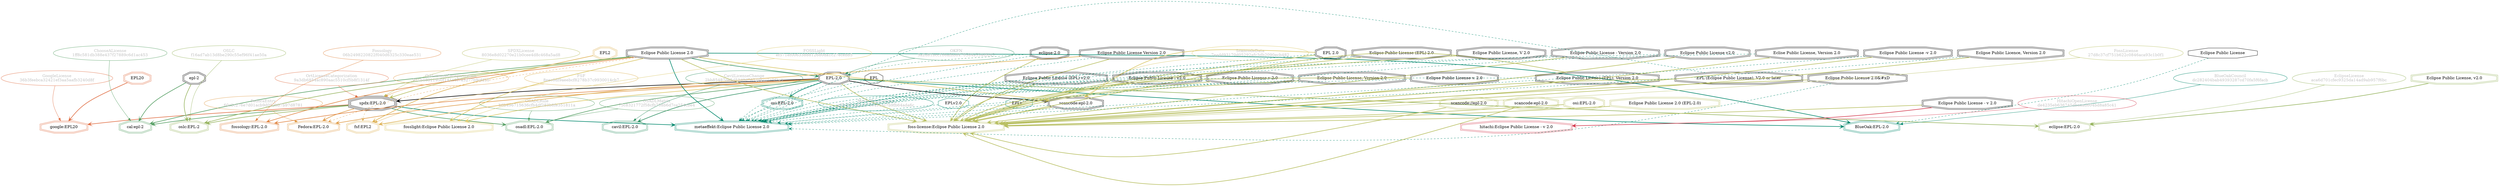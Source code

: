 strict digraph {
    node [shape=box];
    graph [splines=curved];
    1560 [label="SPDXLicense\n8036e8d02270e21b0cee4d8c468a5ad8"
         ,fontcolor=gray
         ,color="#b8bf62"
         ,fillcolor="beige;1"
         ,shape=ellipse];
    1561 [label="spdx:EPL-2.0"
         ,shape=tripleoctagon];
    1562 [label="EPL-2.0"
         ,shape=doubleoctagon];
    1563 [label="Eclipse Public License 2.0"
         ,shape=doubleoctagon];
    5653 [label="GoogleLicense\n36b3feebca32421ef3aa5aafb3240d8f"
         ,fontcolor=gray
         ,color="#e06f45"
         ,fillcolor="beige;1"
         ,shape=ellipse];
    5654 [label="google:EPL20"
         ,color="#e06f45"
         ,shape=doubleoctagon];
    5655 [label=EPL20
         ,color="#e06f45"
         ,shape=doubleoctagon];
    6323 [label="FedoraEntry\n60c2c276e7d01acb9d092bb7b97d8781"
         ,fontcolor=gray
         ,color="#e09d4b"
         ,fillcolor="beige;1"
         ,shape=ellipse];
    6324 [label="Fedora:EPL-2.0"
         ,color="#e09d4b"
         ,shape=doubleoctagon];
    9390 [label="Eclipse Public License"
         ,shape=octagon];
    9392 [label="BlueOakCouncil\ndc282404bab49393287cd70fa5f6facb"
         ,fontcolor=gray
         ,color="#00876c"
         ,fillcolor="beige;1"
         ,shape=ellipse];
    9393 [label="BlueOak:EPL-2.0"
         ,color="#00876c"
         ,shape=doubleoctagon];
    9539 [label="OSADLRule\nb6b496715636cfb4df283b8fe351811a"
         ,fontcolor=gray
         ,color="#58a066"
         ,fillcolor="beige;1"
         ,shape=ellipse];
    9540 [label="osadl:EPL-2.0"
         ,color="#58a066"
         ,shape=doubleoctagon];
    9850 [label="OSADLMatrix\n75c8321772f58cfb758b6d7ca254cbe4"
         ,fontcolor=gray
         ,color="#58a066"
         ,fillcolor="beige;1"
         ,shape=ellipse];
    10153 [label=EPL,shape=octagon];
    10157 [label="FSF\n8eec6df9aeebcf8278b37c9930014cb7"
          ,fontcolor=gray
          ,color="#deb256"
          ,fillcolor="beige;1"
          ,shape=ellipse];
    10158 [label="fsf:EPL2"
          ,color="#deb256"
          ,shape=doubleoctagon];
    10159 [label=EPL2
          ,color="#deb256"
          ,shape=doubleoctagon];
    10160 [label="Eclipse Public License Version 2.0"
          ,shape=doubleoctagon];
    10926 [label="ChooseALicense\n1ff8c581db388e437f27889c6d1ac453"
          ,fontcolor=gray
          ,color="#58a066"
          ,fillcolor="beige;1"
          ,shape=ellipse];
    10927 [label="cal:epl-2"
          ,color="#58a066"
          ,shape=doubleoctagon];
    10928 [label="epl-2"
          ,shape=doubleoctagon];
    15200 [label="ScancodeData\n7eadd93170d05292afc3db2090ecb482"
          ,fontcolor=gray
          ,color="#dac767"
          ,fillcolor="beige;1"
          ,shape=ellipse];
    15201 [label="scancode:epl-2.0"
          ,shape=doubleoctagon];
    15202 [label="EPL 2.0"
          ,shape=doubleoctagon];
    25877 [label="OSLC\nf16ad7ab13d8be290c55ef96f41ae50a"
          ,fontcolor=gray
          ,color="#98b561"
          ,fillcolor="beige;1"
          ,shape=ellipse];
    25878 [label="oslc:EPL-2"
          ,color="#98b561"
          ,shape=doubleoctagon];
    27781 [label="Fossology\n06b2498220822f040d6325c330eae531"
          ,fontcolor=gray
          ,color="#e18745"
          ,fillcolor="beige;1"
          ,shape=ellipse];
    27782 [label="fossology:EPL-2.0"
          ,color="#e18745"
          ,shape=doubleoctagon];
    28290 [label="OKFN\n3a2d81bcc166afbb8470584a534dfd45"
          ,fontcolor=gray
          ,color="#379469"
          ,fillcolor="beige;1"
          ,shape=ellipse];
    28291 [label="eclipse-2.0"
          ,shape=doubleoctagon];
    28668 [label="OrtLicenseCategorization\n9a3db6854ac890aac5510cf5b8f1314f"
          ,fontcolor=gray
          ,color="#e06f45"
          ,fillcolor="beige;1"
          ,shape=ellipse];
    35443 [label="OrtLicenseCategorization\n951b48811950f141e0f743277b9c6f15"
          ,fontcolor=gray
          ,color="#e09d4b"
          ,fillcolor="beige;1"
          ,shape=ellipse];
    36772 [label="CavilLicenseChange\n2bb85487de5d53d8d76729bcc1e9f2e3"
          ,fontcolor=gray
          ,color="#379469"
          ,fillcolor="beige;1"
          ,shape=ellipse];
    36773 [label="cavil:EPL-2.0"
          ,color="#379469"
          ,shape=doubleoctagon];
    41745 [label="MetaeffektLicense\ne7b427cd1cc37d6491ac7b9fb64ada6c"
          ,fontcolor=gray
          ,color="#00876c"
          ,fillcolor="beige;1"
          ,shape=ellipse];
    41746 [label="metaeffekt:Eclipse Public License 2.0"
          ,color="#00876c"
          ,shape=doubleoctagon];
    41747 [label="Eclipse Public License (EPL) v2.0"
          ,shape=doubleoctagon];
    41748 [label="Eclipse Public License - Version 2.0"
          ,shape=doubleoctagon];
    41749 [label="Eclipse Public License 2.0&#xD"
          ,shape=doubleoctagon];
    41750 [label="Eclipse Public License v2.0"
          ,shape=doubleoctagon];
    41751 [label="Eclipse Public License, Version 2.0"
          ,shape=doubleoctagon];
    41752 [label="Eclipse Public License (EPL) 2.0"
          ,shape=doubleoctagon];
    41753 [label="Eclipse Public License (EPL), Version 2.0"
          ,shape=doubleoctagon];
    41754 [label="Eclise Public License, Version 2.0"
          ,shape=doubleoctagon];
    41755 [label="EPL (Eclipse Public License), V2.0 or later"
          ,shape=doubleoctagon];
    41756 [label="EPLv2.0"
          ,color="#00876c"
          ,shape=octagon];
    41757 [label=EPLv´´
          ,color="#00876c"
          ,shape=octagon];
    41758 [label="Eclipse Public Licence, Version 2.0"
          ,shape=doubleoctagon];
    41759 [label="Eclipse Public License - v2.0"
          ,shape=doubleoctagon];
    41760 [label="Eclipse Public License -v 2.0"
          ,shape=doubleoctagon];
    41761 [label="Eclipse Public License v 2.0"
          ,shape=doubleoctagon];
    41762 [label="Eclipse Public License, V 2.0"
          ,shape=doubleoctagon];
    41763 [label="Eclipse Public License v. 2.0"
          ,shape=doubleoctagon];
    41764 [label="osi:EPL-2.0"
          ,color="#00876c"
          ,shape=doubleoctagon];
    50478 [label="FossLicense\n27d8c37cf751b622c0846aca93c1b0f1"
          ,fontcolor=gray
          ,color="#b8bf62"
          ,fillcolor="beige;1"
          ,shape=ellipse];
    50479 [label="foss-license:Eclipse Public License 2.0"
          ,color="#b8bf62"
          ,shape=doubleoctagon];
    50480 [label="Eclipse Public License - v 2.0"
          ,shape=doubleoctagon];
    50481 [label="scancode://epl-2.0"
          ,color="#b8bf62"
          ,shape=doubleoctagon];
    50482 [label="scancode:epl-2.0"
          ,color="#b8bf62"
          ,shape=doubleoctagon];
    50483 [label="osi:EPL-2.0"
          ,color="#b8bf62"
          ,shape=doubleoctagon];
    50484 [label="Eclipse Public License 2.0 (EPL-2.0)"
          ,color="#b8bf62"
          ,shape=doubleoctagon];
    51191 [label="FOSSLight\nef571ef0063388812680da1c27ecebb5"
          ,fontcolor=gray
          ,color="#dac767"
          ,fillcolor="beige;1"
          ,shape=ellipse];
    51192 [label="fosslight:Eclipse Public License 2.0"
          ,color="#dac767"
          ,shape=doubleoctagon];
    53702 [label="HitachiOpenLicense\nde4235eb636745dbaaad604bd8a85c41"
          ,fontcolor=gray
          ,color="#d43d51"
          ,fillcolor="beige;1"
          ,shape=ellipse];
    53703 [label="hitachi:Eclipse Public License - v 2.0"
          ,color="#d43d51"
          ,shape=doubleoctagon];
    54273 [label="EclipseLicense\naca6d701cfec9325da14ad9ab957f6bc"
          ,fontcolor=gray
          ,color="#98b561"
          ,fillcolor="beige;1"
          ,shape=ellipse];
    54274 [label="eclipse:EPL-2.0"
          ,color="#98b561"
          ,shape=doubleoctagon];
    54275 [label="Eclipse Public License, v2.0"
          ,color="#98b561"
          ,shape=doubleoctagon];
    1560 -> 1561 [weight=0.5
                 ,color="#b8bf62"];
    1561 -> 5654 [style=bold
                 ,arrowhead=vee
                 ,weight=0.7
                 ,color="#e06f45"];
    1561 -> 6324 [style=bold
                 ,arrowhead=vee
                 ,weight=0.7
                 ,color="#e09d4b"];
    1561 -> 9540 [style=bold
                 ,arrowhead=vee
                 ,weight=0.7
                 ,color="#58a066"];
    1561 -> 10158 [style=dashed
                  ,arrowhead=vee
                  ,weight=0.5
                  ,color="#deb256"];
    1561 -> 10927 [style=bold
                  ,arrowhead=vee
                  ,weight=0.7
                  ,color="#58a066"];
    1561 -> 25878 [style=bold
                  ,arrowhead=vee
                  ,weight=0.7
                  ,color="#98b561"];
    1561 -> 41746 [style=bold
                  ,arrowhead=vee
                  ,weight=0.7
                  ,color="#00876c"];
    1562 -> 1561 [style=bold
                 ,arrowhead=vee
                 ,weight=0.7];
    1562 -> 6324 [style=bold
                 ,arrowhead=vee
                 ,weight=0.7
                 ,color="#e09d4b"];
    1562 -> 6324 [style=bold
                 ,arrowhead=vee
                 ,weight=0.7
                 ,color="#e09d4b"];
    1562 -> 9393 [style=bold
                 ,arrowhead=vee
                 ,weight=0.7
                 ,color="#00876c"];
    1562 -> 9540 [style=bold
                 ,arrowhead=vee
                 ,weight=0.7
                 ,color="#58a066"];
    1562 -> 15201 [style=bold
                  ,arrowhead=vee
                  ,weight=0.7];
    1562 -> 27782 [style=bold
                  ,arrowhead=vee
                  ,weight=0.7
                  ,color="#e18745"];
    1562 -> 36773 [style=bold
                  ,arrowhead=vee
                  ,weight=0.7
                  ,color="#379469"];
    1562 -> 36773 [style=bold
                  ,arrowhead=vee
                  ,weight=0.7
                  ,color="#379469"];
    1562 -> 41746 [style=dashed
                  ,arrowhead=vee
                  ,weight=0.5
                  ,color="#00876c"];
    1562 -> 41764 [style=bold
                  ,arrowhead=vee
                  ,weight=0.7
                  ,color="#00876c"];
    1562 -> 50479 [style=bold
                  ,arrowhead=vee
                  ,weight=0.7
                  ,color="#b8bf62"];
    1562 -> 51192 [style=bold
                  ,arrowhead=vee
                  ,weight=0.7
                  ,color="#dac767"];
    1562 -> 54274 [style=bold
                  ,arrowhead=vee
                  ,weight=0.7
                  ,color="#98b561"];
    1563 -> 1561 [style=bold
                 ,arrowhead=vee
                 ,weight=0.7
                 ,color="#b8bf62"];
    1563 -> 1562 [style=bold
                 ,arrowhead=vee
                 ,weight=0.7
                 ,color="#379469"];
    1563 -> 6324 [style=dashed
                 ,arrowhead=vee
                 ,weight=0.5
                 ,color="#e09d4b"];
    1563 -> 9393 [style=bold
                 ,arrowhead=vee
                 ,weight=0.7
                 ,color="#00876c"];
    1563 -> 10927 [style=bold
                  ,arrowhead=vee
                  ,weight=0.7
                  ,color="#58a066"];
    1563 -> 15201 [style=bold
                  ,arrowhead=vee
                  ,weight=0.7
                  ,color="#dac767"];
    1563 -> 25878 [style=bold
                  ,arrowhead=vee
                  ,weight=0.7
                  ,color="#98b561"];
    1563 -> 27782 [style=bold
                  ,arrowhead=vee
                  ,weight=0.7
                  ,color="#e18745"];
    1563 -> 41746 [style=bold
                  ,arrowhead=vee
                  ,weight=0.7
                  ,color="#00876c"];
    1563 -> 41746 [style=bold
                  ,arrowhead=vee
                  ,weight=0.7
                  ,color="#00876c"];
    1563 -> 50479 [style=bold
                  ,arrowhead=vee
                  ,weight=0.7
                  ,color="#b8bf62"];
    1563 -> 51192 [style=bold
                  ,arrowhead=vee
                  ,weight=0.7
                  ,color="#dac767"];
    5653 -> 5654 [weight=0.5
                 ,color="#e06f45"];
    5655 -> 5654 [style=bold
                 ,arrowhead=vee
                 ,weight=0.7
                 ,color="#e06f45"];
    6323 -> 6324 [weight=0.5
                 ,color="#e09d4b"];
    9390 -> 9393 [style=dashed
                 ,arrowhead=vee
                 ,weight=0.5
                 ,color="#00876c"];
    9392 -> 9393 [weight=0.5
                 ,color="#00876c"];
    9539 -> 9540 [weight=0.5
                 ,color="#58a066"];
    9850 -> 9540 [weight=0.5
                 ,color="#58a066"];
    10153 -> 41746 [style=dashed
                   ,arrowhead=vee
                   ,weight=0.5
                   ,color="#00876c"];
    10157 -> 10158 [weight=0.5
                   ,color="#deb256"];
    10159 -> 10158 [style=bold
                   ,arrowhead=vee
                   ,weight=0.7
                   ,color="#deb256"];
    10160 -> 10158 [style=bold
                   ,arrowhead=vee
                   ,weight=0.7
                   ,color="#deb256"];
    10160 -> 41746 [style=dashed
                   ,arrowhead=vee
                   ,weight=0.5
                   ,color="#00876c"];
    10160 -> 50479 [style=bold
                   ,arrowhead=vee
                   ,weight=0.7
                   ,color="#b8bf62"];
    10926 -> 10927 [weight=0.5
                   ,color="#58a066"];
    10928 -> 10927 [style=bold
                   ,arrowhead=vee
                   ,weight=0.7
                   ,color="#58a066"];
    10928 -> 25878 [style=bold
                   ,arrowhead=vee
                   ,weight=0.7
                   ,color="#98b561"];
    15200 -> 15201 [weight=0.5
                   ,color="#dac767"];
    15201 -> 41746 [style=dashed
                   ,arrowhead=vee
                   ,weight=0.5
                   ,color="#00876c"];
    15201 -> 50479 [style=bold
                   ,arrowhead=vee
                   ,weight=0.7
                   ,color="#b8bf62"];
    15202 -> 15201 [style=bold
                   ,arrowhead=vee
                   ,weight=0.7
                   ,color="#dac767"];
    15202 -> 41746 [style=dashed
                   ,arrowhead=vee
                   ,weight=0.5
                   ,color="#00876c"];
    15202 -> 50479 [style=bold
                   ,arrowhead=vee
                   ,weight=0.7
                   ,color="#b8bf62"];
    25877 -> 25878 [weight=0.5
                   ,color="#98b561"];
    27781 -> 27782 [weight=0.5
                   ,color="#e18745"];
    28290 -> 1562 [weight=0.5
                  ,color="#379469"];
    28291 -> 1562 [style=dashed
                  ,arrowhead=vee
                  ,weight=0.5
                  ,color="#379469"];
    28291 -> 41746 [style=dashed
                   ,arrowhead=vee
                   ,weight=0.5
                   ,color="#00876c"];
    28291 -> 50479 [style=bold
                   ,arrowhead=vee
                   ,weight=0.7
                   ,color="#b8bf62"];
    28668 -> 1561 [weight=0.5
                  ,color="#e06f45"];
    35443 -> 1561 [weight=0.5
                  ,color="#e09d4b"];
    36772 -> 36773 [weight=0.5
                   ,color="#379469"];
    41745 -> 41746 [weight=0.5
                   ,color="#00876c"];
    41747 -> 41746 [style=dashed
                   ,arrowhead=vee
                   ,weight=0.5
                   ,color="#00876c"];
    41747 -> 50479 [style=bold
                   ,arrowhead=vee
                   ,weight=0.7
                   ,color="#b8bf62"];
    41748 -> 41746 [style=dashed
                   ,arrowhead=vee
                   ,weight=0.5
                   ,color="#00876c"];
    41748 -> 50479 [style=bold
                   ,arrowhead=vee
                   ,weight=0.7
                   ,color="#b8bf62"];
    41749 -> 41746 [style=dashed
                   ,arrowhead=vee
                   ,weight=0.5
                   ,color="#00876c"];
    41749 -> 50479 [style=bold
                   ,arrowhead=vee
                   ,weight=0.7
                   ,color="#b8bf62"];
    41750 -> 41746 [style=dashed
                   ,arrowhead=vee
                   ,weight=0.5
                   ,color="#00876c"];
    41750 -> 50479 [style=bold
                   ,arrowhead=vee
                   ,weight=0.7
                   ,color="#b8bf62"];
    41751 -> 41746 [style=dashed
                   ,arrowhead=vee
                   ,weight=0.5
                   ,color="#00876c"];
    41751 -> 50479 [style=bold
                   ,arrowhead=vee
                   ,weight=0.7
                   ,color="#b8bf62"];
    41752 -> 41746 [style=dashed
                   ,arrowhead=vee
                   ,weight=0.5
                   ,color="#00876c"];
    41752 -> 50479 [style=bold
                   ,arrowhead=vee
                   ,weight=0.7
                   ,color="#b8bf62"];
    41753 -> 41746 [style=dashed
                   ,arrowhead=vee
                   ,weight=0.5
                   ,color="#00876c"];
    41753 -> 50479 [style=bold
                   ,arrowhead=vee
                   ,weight=0.7
                   ,color="#b8bf62"];
    41754 -> 41746 [style=dashed
                   ,arrowhead=vee
                   ,weight=0.5
                   ,color="#00876c"];
    41754 -> 50479 [style=bold
                   ,arrowhead=vee
                   ,weight=0.7
                   ,color="#b8bf62"];
    41755 -> 41746 [style=dashed
                   ,arrowhead=vee
                   ,weight=0.5
                   ,color="#00876c"];
    41755 -> 50479 [style=bold
                   ,arrowhead=vee
                   ,weight=0.7
                   ,color="#b8bf62"];
    41756 -> 41746 [style=dashed
                   ,arrowhead=vee
                   ,weight=0.5
                   ,color="#00876c"];
    41757 -> 41746 [style=dashed
                   ,arrowhead=vee
                   ,weight=0.5
                   ,color="#00876c"];
    41758 -> 41746 [style=dashed
                   ,arrowhead=vee
                   ,weight=0.5
                   ,color="#00876c"];
    41758 -> 50479 [style=bold
                   ,arrowhead=vee
                   ,weight=0.7
                   ,color="#b8bf62"];
    41759 -> 41746 [style=dashed
                   ,arrowhead=vee
                   ,weight=0.5
                   ,color="#00876c"];
    41759 -> 50479 [style=bold
                   ,arrowhead=vee
                   ,weight=0.7
                   ,color="#b8bf62"];
    41760 -> 41746 [style=dashed
                   ,arrowhead=vee
                   ,weight=0.5
                   ,color="#00876c"];
    41760 -> 50479 [style=bold
                   ,arrowhead=vee
                   ,weight=0.7
                   ,color="#b8bf62"];
    41761 -> 41746 [style=dashed
                   ,arrowhead=vee
                   ,weight=0.5
                   ,color="#00876c"];
    41761 -> 50479 [style=bold
                   ,arrowhead=vee
                   ,weight=0.7
                   ,color="#b8bf62"];
    41762 -> 41746 [style=dashed
                   ,arrowhead=vee
                   ,weight=0.5
                   ,color="#00876c"];
    41762 -> 50479 [style=bold
                   ,arrowhead=vee
                   ,weight=0.7
                   ,color="#b8bf62"];
    41763 -> 41746 [style=dashed
                   ,arrowhead=vee
                   ,weight=0.5
                   ,color="#00876c"];
    41763 -> 50479 [style=bold
                   ,arrowhead=vee
                   ,weight=0.7
                   ,color="#b8bf62"];
    41764 -> 41746 [style=dashed
                   ,arrowhead=vee
                   ,weight=0.5
                   ,color="#00876c"];
    50478 -> 50479 [weight=0.5
                   ,color="#b8bf62"];
    50480 -> 50479 [style=bold
                   ,arrowhead=vee
                   ,weight=0.7
                   ,color="#b8bf62"];
    50480 -> 53703 [style=bold
                   ,arrowhead=vee
                   ,weight=0.7
                   ,color="#d43d51"];
    50481 -> 50479 [style=bold
                   ,arrowhead=vee
                   ,weight=0.7
                   ,color="#b8bf62"];
    50482 -> 50479 [style=bold
                   ,arrowhead=vee
                   ,weight=0.7
                   ,color="#b8bf62"];
    50483 -> 50479 [style=bold
                   ,arrowhead=vee
                   ,weight=0.7
                   ,color="#b8bf62"];
    50484 -> 50479 [style=bold
                   ,arrowhead=vee
                   ,weight=0.7
                   ,color="#b8bf62"];
    51191 -> 51192 [weight=0.5
                   ,color="#dac767"];
    53702 -> 53703 [weight=0.5
                   ,color="#d43d51"];
    54273 -> 54274 [weight=0.5
                   ,color="#98b561"];
    54275 -> 54274 [style=bold
                   ,arrowhead=vee
                   ,weight=0.7
                   ,color="#98b561"];
}
